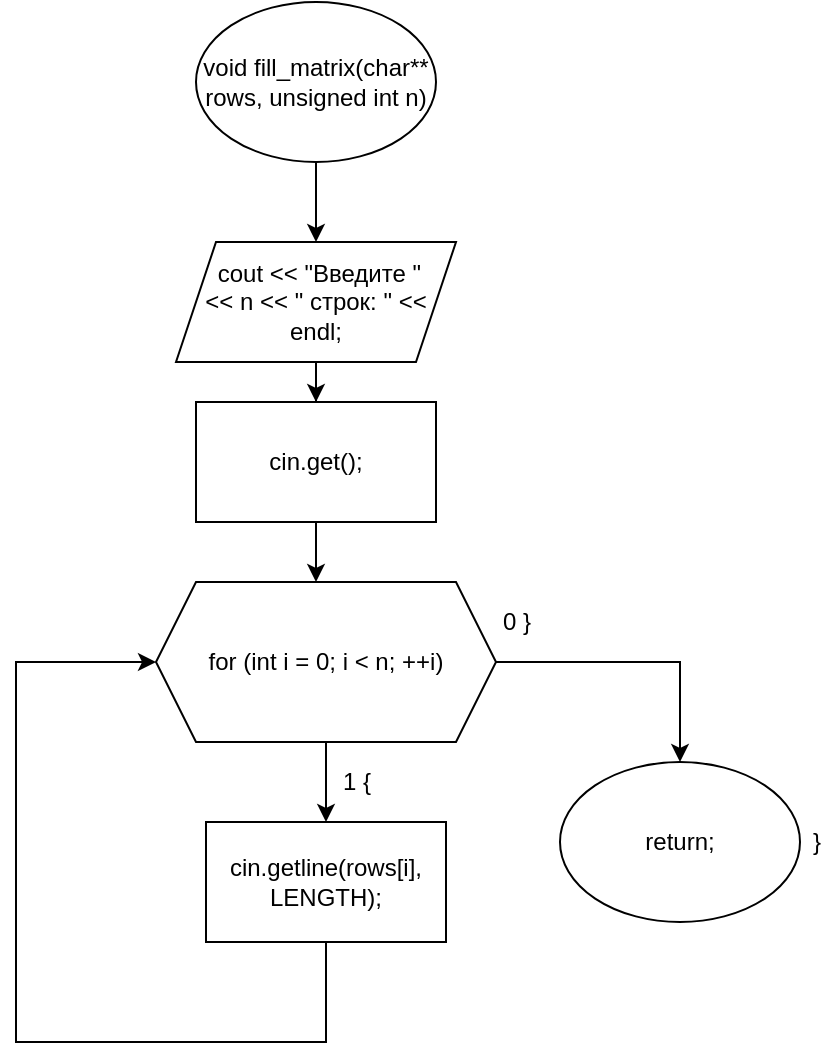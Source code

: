 <mxfile version="13.9.9" type="device"><diagram id="HjWsdU_hfKichK33Abol" name="Страница 1"><mxGraphModel dx="852" dy="504" grid="1" gridSize="10" guides="1" tooltips="1" connect="1" arrows="1" fold="1" page="1" pageScale="1" pageWidth="827" pageHeight="1169" math="0" shadow="0"><root><mxCell id="0"/><mxCell id="1" parent="0"/><mxCell id="fM1dLBuYri65FZ2nCRoC-2" style="edgeStyle=orthogonalEdgeStyle;rounded=0;orthogonalLoop=1;jettySize=auto;html=1;" parent="1" source="fM1dLBuYri65FZ2nCRoC-1" target="fM1dLBuYri65FZ2nCRoC-3" edge="1"><mxGeometry relative="1" as="geometry"><mxPoint x="240" y="150" as="targetPoint"/></mxGeometry></mxCell><mxCell id="fM1dLBuYri65FZ2nCRoC-1" value="void fill_matrix(char** rows, unsigned int n)" style="ellipse;whiteSpace=wrap;html=1;" parent="1" vertex="1"><mxGeometry x="180" y="30" width="120" height="80" as="geometry"/></mxCell><mxCell id="fM1dLBuYri65FZ2nCRoC-4" style="edgeStyle=orthogonalEdgeStyle;rounded=0;orthogonalLoop=1;jettySize=auto;html=1;" parent="1" source="fM1dLBuYri65FZ2nCRoC-3" target="fM1dLBuYri65FZ2nCRoC-5" edge="1"><mxGeometry relative="1" as="geometry"><mxPoint x="240" y="240" as="targetPoint"/></mxGeometry></mxCell><mxCell id="fM1dLBuYri65FZ2nCRoC-3" value="&amp;nbsp; &amp;nbsp; cout &amp;lt;&amp;lt; &quot;Введите &quot;&amp;nbsp; &amp;nbsp; &amp;lt;&amp;lt; n &amp;lt;&amp;lt; &quot; строк: &quot; &amp;lt;&amp;lt; endl;" style="shape=parallelogram;perimeter=parallelogramPerimeter;whiteSpace=wrap;html=1;fixedSize=1;" parent="1" vertex="1"><mxGeometry x="170" y="150" width="140" height="60" as="geometry"/></mxCell><mxCell id="fM1dLBuYri65FZ2nCRoC-6" style="edgeStyle=orthogonalEdgeStyle;rounded=0;orthogonalLoop=1;jettySize=auto;html=1;" parent="1" source="fM1dLBuYri65FZ2nCRoC-5" edge="1"><mxGeometry relative="1" as="geometry"><mxPoint x="240" y="320" as="targetPoint"/></mxGeometry></mxCell><mxCell id="fM1dLBuYri65FZ2nCRoC-5" value="cin.get();" style="rounded=0;whiteSpace=wrap;html=1;" parent="1" vertex="1"><mxGeometry x="180" y="230" width="120" height="60" as="geometry"/></mxCell><mxCell id="fM1dLBuYri65FZ2nCRoC-7" style="edgeStyle=orthogonalEdgeStyle;rounded=0;orthogonalLoop=1;jettySize=auto;html=1;" parent="1" source="fM1dLBuYri65FZ2nCRoC-9" edge="1"><mxGeometry relative="1" as="geometry"><mxPoint x="245" y="440" as="targetPoint"/></mxGeometry></mxCell><mxCell id="fM1dLBuYri65FZ2nCRoC-8" style="edgeStyle=orthogonalEdgeStyle;rounded=0;orthogonalLoop=1;jettySize=auto;html=1;" parent="1" source="fM1dLBuYri65FZ2nCRoC-9" target="fM1dLBuYri65FZ2nCRoC-13" edge="1"><mxGeometry relative="1" as="geometry"><mxPoint x="422" y="450" as="targetPoint"/></mxGeometry></mxCell><mxCell id="fM1dLBuYri65FZ2nCRoC-9" value="for (int i = 0; i &amp;lt; n; ++i)" style="shape=hexagon;perimeter=hexagonPerimeter2;whiteSpace=wrap;html=1;fixedSize=1;" parent="1" vertex="1"><mxGeometry x="160" y="320" width="170" height="80" as="geometry"/></mxCell><mxCell id="fM1dLBuYri65FZ2nCRoC-10" style="edgeStyle=orthogonalEdgeStyle;rounded=0;orthogonalLoop=1;jettySize=auto;html=1;entryX=0;entryY=0.5;entryDx=0;entryDy=0;" parent="1" source="fM1dLBuYri65FZ2nCRoC-11" target="fM1dLBuYri65FZ2nCRoC-9" edge="1"><mxGeometry relative="1" as="geometry"><mxPoint x="100" y="350" as="targetPoint"/><Array as="points"><mxPoint x="245" y="550"/><mxPoint x="90" y="550"/><mxPoint x="90" y="360"/></Array></mxGeometry></mxCell><mxCell id="fM1dLBuYri65FZ2nCRoC-11" value="cin.getline(rows[i], LENGTH);" style="rounded=0;whiteSpace=wrap;html=1;" parent="1" vertex="1"><mxGeometry x="185" y="440" width="120" height="60" as="geometry"/></mxCell><mxCell id="fM1dLBuYri65FZ2nCRoC-12" value="1 {" style="text;html=1;align=center;verticalAlign=middle;resizable=0;points=[];autosize=1;" parent="1" vertex="1"><mxGeometry x="245" y="410" width="30" height="20" as="geometry"/></mxCell><mxCell id="fM1dLBuYri65FZ2nCRoC-13" value="return;" style="ellipse;whiteSpace=wrap;html=1;" parent="1" vertex="1"><mxGeometry x="362" y="410" width="120" height="80" as="geometry"/></mxCell><mxCell id="fM1dLBuYri65FZ2nCRoC-14" value="0 }" style="text;html=1;align=center;verticalAlign=middle;resizable=0;points=[];autosize=1;" parent="1" vertex="1"><mxGeometry x="325" y="330" width="30" height="20" as="geometry"/></mxCell><mxCell id="fM1dLBuYri65FZ2nCRoC-15" value="}" style="text;html=1;align=center;verticalAlign=middle;resizable=0;points=[];autosize=1;" parent="1" vertex="1"><mxGeometry x="480" y="440" width="20" height="20" as="geometry"/></mxCell></root></mxGraphModel></diagram></mxfile>